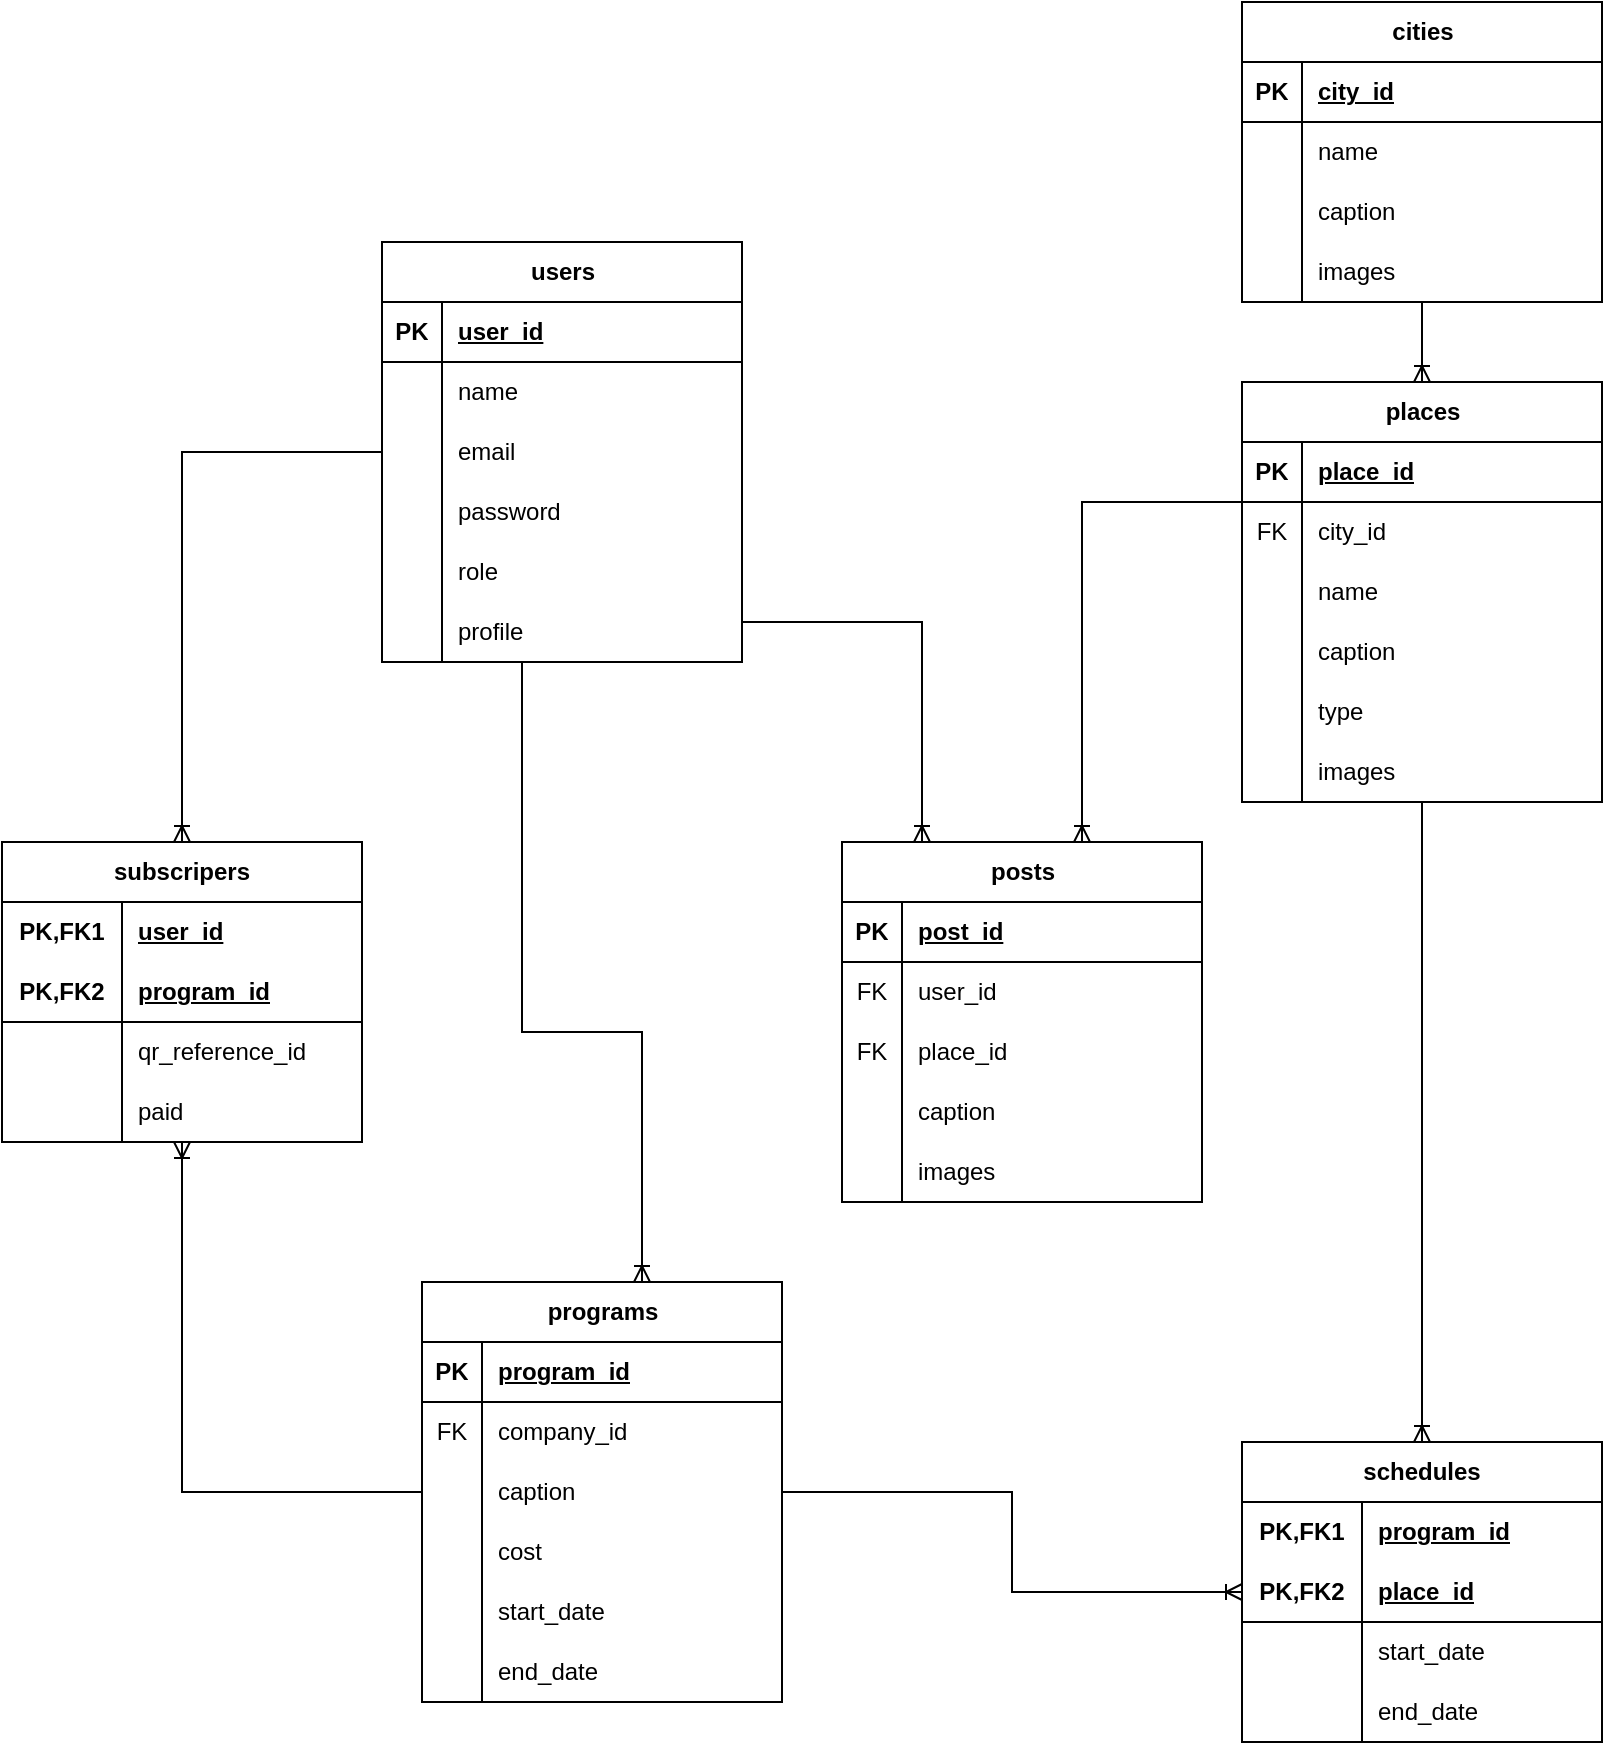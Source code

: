 <mxfile version="26.0.16">
  <diagram name="ERD" id="50u2GoWHnv1XP8X2rQTc">
    <mxGraphModel dx="1400" dy="849" grid="1" gridSize="10" guides="1" tooltips="1" connect="1" arrows="1" fold="1" page="1" pageScale="1" pageWidth="850" pageHeight="1100" math="0" shadow="0">
      <root>
        <mxCell id="0" />
        <mxCell id="1" parent="0" />
        <mxCell id="0zX2ejbF4RNXhyNGq46Y-1" value="users" style="shape=table;startSize=30;container=1;collapsible=1;childLayout=tableLayout;fixedRows=1;rowLines=0;fontStyle=1;align=center;resizeLast=1;html=1;" parent="1" vertex="1">
          <mxGeometry x="210" y="220" width="180" height="210" as="geometry" />
        </mxCell>
        <mxCell id="0zX2ejbF4RNXhyNGq46Y-2" value="" style="shape=tableRow;horizontal=0;startSize=0;swimlaneHead=0;swimlaneBody=0;fillColor=none;collapsible=0;dropTarget=0;points=[[0,0.5],[1,0.5]];portConstraint=eastwest;top=0;left=0;right=0;bottom=1;" parent="0zX2ejbF4RNXhyNGq46Y-1" vertex="1">
          <mxGeometry y="30" width="180" height="30" as="geometry" />
        </mxCell>
        <mxCell id="0zX2ejbF4RNXhyNGq46Y-3" value="PK" style="shape=partialRectangle;connectable=0;fillColor=none;top=0;left=0;bottom=0;right=0;fontStyle=1;overflow=hidden;whiteSpace=wrap;html=1;" parent="0zX2ejbF4RNXhyNGq46Y-2" vertex="1">
          <mxGeometry width="30" height="30" as="geometry">
            <mxRectangle width="30" height="30" as="alternateBounds" />
          </mxGeometry>
        </mxCell>
        <mxCell id="0zX2ejbF4RNXhyNGq46Y-4" value="user_id" style="shape=partialRectangle;connectable=0;fillColor=none;top=0;left=0;bottom=0;right=0;align=left;spacingLeft=6;fontStyle=5;overflow=hidden;whiteSpace=wrap;html=1;" parent="0zX2ejbF4RNXhyNGq46Y-2" vertex="1">
          <mxGeometry x="30" width="150" height="30" as="geometry">
            <mxRectangle width="150" height="30" as="alternateBounds" />
          </mxGeometry>
        </mxCell>
        <mxCell id="0zX2ejbF4RNXhyNGq46Y-5" value="" style="shape=tableRow;horizontal=0;startSize=0;swimlaneHead=0;swimlaneBody=0;fillColor=none;collapsible=0;dropTarget=0;points=[[0,0.5],[1,0.5]];portConstraint=eastwest;top=0;left=0;right=0;bottom=0;" parent="0zX2ejbF4RNXhyNGq46Y-1" vertex="1">
          <mxGeometry y="60" width="180" height="30" as="geometry" />
        </mxCell>
        <mxCell id="0zX2ejbF4RNXhyNGq46Y-6" value="" style="shape=partialRectangle;connectable=0;fillColor=none;top=0;left=0;bottom=0;right=0;editable=1;overflow=hidden;whiteSpace=wrap;html=1;" parent="0zX2ejbF4RNXhyNGq46Y-5" vertex="1">
          <mxGeometry width="30" height="30" as="geometry">
            <mxRectangle width="30" height="30" as="alternateBounds" />
          </mxGeometry>
        </mxCell>
        <mxCell id="0zX2ejbF4RNXhyNGq46Y-7" value="name" style="shape=partialRectangle;connectable=0;fillColor=none;top=0;left=0;bottom=0;right=0;align=left;spacingLeft=6;overflow=hidden;whiteSpace=wrap;html=1;" parent="0zX2ejbF4RNXhyNGq46Y-5" vertex="1">
          <mxGeometry x="30" width="150" height="30" as="geometry">
            <mxRectangle width="150" height="30" as="alternateBounds" />
          </mxGeometry>
        </mxCell>
        <mxCell id="0zX2ejbF4RNXhyNGq46Y-8" value="" style="shape=tableRow;horizontal=0;startSize=0;swimlaneHead=0;swimlaneBody=0;fillColor=none;collapsible=0;dropTarget=0;points=[[0,0.5],[1,0.5]];portConstraint=eastwest;top=0;left=0;right=0;bottom=0;" parent="0zX2ejbF4RNXhyNGq46Y-1" vertex="1">
          <mxGeometry y="90" width="180" height="30" as="geometry" />
        </mxCell>
        <mxCell id="0zX2ejbF4RNXhyNGq46Y-9" value="" style="shape=partialRectangle;connectable=0;fillColor=none;top=0;left=0;bottom=0;right=0;editable=1;overflow=hidden;whiteSpace=wrap;html=1;" parent="0zX2ejbF4RNXhyNGq46Y-8" vertex="1">
          <mxGeometry width="30" height="30" as="geometry">
            <mxRectangle width="30" height="30" as="alternateBounds" />
          </mxGeometry>
        </mxCell>
        <mxCell id="0zX2ejbF4RNXhyNGq46Y-10" value="email" style="shape=partialRectangle;connectable=0;fillColor=none;top=0;left=0;bottom=0;right=0;align=left;spacingLeft=6;overflow=hidden;whiteSpace=wrap;html=1;" parent="0zX2ejbF4RNXhyNGq46Y-8" vertex="1">
          <mxGeometry x="30" width="150" height="30" as="geometry">
            <mxRectangle width="150" height="30" as="alternateBounds" />
          </mxGeometry>
        </mxCell>
        <mxCell id="0zX2ejbF4RNXhyNGq46Y-11" value="" style="shape=tableRow;horizontal=0;startSize=0;swimlaneHead=0;swimlaneBody=0;fillColor=none;collapsible=0;dropTarget=0;points=[[0,0.5],[1,0.5]];portConstraint=eastwest;top=0;left=0;right=0;bottom=0;" parent="0zX2ejbF4RNXhyNGq46Y-1" vertex="1">
          <mxGeometry y="120" width="180" height="30" as="geometry" />
        </mxCell>
        <mxCell id="0zX2ejbF4RNXhyNGq46Y-12" value="" style="shape=partialRectangle;connectable=0;fillColor=none;top=0;left=0;bottom=0;right=0;editable=1;overflow=hidden;whiteSpace=wrap;html=1;" parent="0zX2ejbF4RNXhyNGq46Y-11" vertex="1">
          <mxGeometry width="30" height="30" as="geometry">
            <mxRectangle width="30" height="30" as="alternateBounds" />
          </mxGeometry>
        </mxCell>
        <mxCell id="0zX2ejbF4RNXhyNGq46Y-13" value="password" style="shape=partialRectangle;connectable=0;fillColor=none;top=0;left=0;bottom=0;right=0;align=left;spacingLeft=6;overflow=hidden;whiteSpace=wrap;html=1;" parent="0zX2ejbF4RNXhyNGq46Y-11" vertex="1">
          <mxGeometry x="30" width="150" height="30" as="geometry">
            <mxRectangle width="150" height="30" as="alternateBounds" />
          </mxGeometry>
        </mxCell>
        <mxCell id="0zX2ejbF4RNXhyNGq46Y-17" value="" style="shape=tableRow;horizontal=0;startSize=0;swimlaneHead=0;swimlaneBody=0;fillColor=none;collapsible=0;dropTarget=0;points=[[0,0.5],[1,0.5]];portConstraint=eastwest;top=0;left=0;right=0;bottom=0;" parent="0zX2ejbF4RNXhyNGq46Y-1" vertex="1">
          <mxGeometry y="150" width="180" height="30" as="geometry" />
        </mxCell>
        <mxCell id="0zX2ejbF4RNXhyNGq46Y-18" value="" style="shape=partialRectangle;connectable=0;fillColor=none;top=0;left=0;bottom=0;right=0;editable=1;overflow=hidden;whiteSpace=wrap;html=1;" parent="0zX2ejbF4RNXhyNGq46Y-17" vertex="1">
          <mxGeometry width="30" height="30" as="geometry">
            <mxRectangle width="30" height="30" as="alternateBounds" />
          </mxGeometry>
        </mxCell>
        <mxCell id="0zX2ejbF4RNXhyNGq46Y-19" value="role" style="shape=partialRectangle;connectable=0;fillColor=none;top=0;left=0;bottom=0;right=0;align=left;spacingLeft=6;overflow=hidden;whiteSpace=wrap;html=1;" parent="0zX2ejbF4RNXhyNGq46Y-17" vertex="1">
          <mxGeometry x="30" width="150" height="30" as="geometry">
            <mxRectangle width="150" height="30" as="alternateBounds" />
          </mxGeometry>
        </mxCell>
        <mxCell id="fi7yV2FxOLkYJLbNrLRt-40" value="" style="shape=tableRow;horizontal=0;startSize=0;swimlaneHead=0;swimlaneBody=0;fillColor=none;collapsible=0;dropTarget=0;points=[[0,0.5],[1,0.5]];portConstraint=eastwest;top=0;left=0;right=0;bottom=0;" parent="0zX2ejbF4RNXhyNGq46Y-1" vertex="1">
          <mxGeometry y="180" width="180" height="30" as="geometry" />
        </mxCell>
        <mxCell id="fi7yV2FxOLkYJLbNrLRt-41" value="" style="shape=partialRectangle;connectable=0;fillColor=none;top=0;left=0;bottom=0;right=0;editable=1;overflow=hidden;whiteSpace=wrap;html=1;" parent="fi7yV2FxOLkYJLbNrLRt-40" vertex="1">
          <mxGeometry width="30" height="30" as="geometry">
            <mxRectangle width="30" height="30" as="alternateBounds" />
          </mxGeometry>
        </mxCell>
        <mxCell id="fi7yV2FxOLkYJLbNrLRt-42" value="profile" style="shape=partialRectangle;connectable=0;fillColor=none;top=0;left=0;bottom=0;right=0;align=left;spacingLeft=6;overflow=hidden;whiteSpace=wrap;html=1;" parent="fi7yV2FxOLkYJLbNrLRt-40" vertex="1">
          <mxGeometry x="30" width="150" height="30" as="geometry">
            <mxRectangle width="150" height="30" as="alternateBounds" />
          </mxGeometry>
        </mxCell>
        <mxCell id="0zX2ejbF4RNXhyNGq46Y-45" value="posts" style="shape=table;startSize=30;container=1;collapsible=1;childLayout=tableLayout;fixedRows=1;rowLines=0;fontStyle=1;align=center;resizeLast=1;html=1;" parent="1" vertex="1">
          <mxGeometry x="440" y="520" width="180" height="180" as="geometry" />
        </mxCell>
        <mxCell id="0zX2ejbF4RNXhyNGq46Y-46" value="" style="shape=tableRow;horizontal=0;startSize=0;swimlaneHead=0;swimlaneBody=0;fillColor=none;collapsible=0;dropTarget=0;points=[[0,0.5],[1,0.5]];portConstraint=eastwest;top=0;left=0;right=0;bottom=1;" parent="0zX2ejbF4RNXhyNGq46Y-45" vertex="1">
          <mxGeometry y="30" width="180" height="30" as="geometry" />
        </mxCell>
        <mxCell id="0zX2ejbF4RNXhyNGq46Y-47" value="PK" style="shape=partialRectangle;connectable=0;fillColor=none;top=0;left=0;bottom=0;right=0;fontStyle=1;overflow=hidden;whiteSpace=wrap;html=1;" parent="0zX2ejbF4RNXhyNGq46Y-46" vertex="1">
          <mxGeometry width="30" height="30" as="geometry">
            <mxRectangle width="30" height="30" as="alternateBounds" />
          </mxGeometry>
        </mxCell>
        <mxCell id="0zX2ejbF4RNXhyNGq46Y-48" value="post_id" style="shape=partialRectangle;connectable=0;fillColor=none;top=0;left=0;bottom=0;right=0;align=left;spacingLeft=6;fontStyle=5;overflow=hidden;whiteSpace=wrap;html=1;" parent="0zX2ejbF4RNXhyNGq46Y-46" vertex="1">
          <mxGeometry x="30" width="150" height="30" as="geometry">
            <mxRectangle width="150" height="30" as="alternateBounds" />
          </mxGeometry>
        </mxCell>
        <mxCell id="0zX2ejbF4RNXhyNGq46Y-49" value="" style="shape=tableRow;horizontal=0;startSize=0;swimlaneHead=0;swimlaneBody=0;fillColor=none;collapsible=0;dropTarget=0;points=[[0,0.5],[1,0.5]];portConstraint=eastwest;top=0;left=0;right=0;bottom=0;" parent="0zX2ejbF4RNXhyNGq46Y-45" vertex="1">
          <mxGeometry y="60" width="180" height="30" as="geometry" />
        </mxCell>
        <mxCell id="0zX2ejbF4RNXhyNGq46Y-50" value="FK" style="shape=partialRectangle;connectable=0;fillColor=none;top=0;left=0;bottom=0;right=0;editable=1;overflow=hidden;whiteSpace=wrap;html=1;" parent="0zX2ejbF4RNXhyNGq46Y-49" vertex="1">
          <mxGeometry width="30" height="30" as="geometry">
            <mxRectangle width="30" height="30" as="alternateBounds" />
          </mxGeometry>
        </mxCell>
        <mxCell id="0zX2ejbF4RNXhyNGq46Y-51" value="user_id" style="shape=partialRectangle;connectable=0;fillColor=none;top=0;left=0;bottom=0;right=0;align=left;spacingLeft=6;overflow=hidden;whiteSpace=wrap;html=1;" parent="0zX2ejbF4RNXhyNGq46Y-49" vertex="1">
          <mxGeometry x="30" width="150" height="30" as="geometry">
            <mxRectangle width="150" height="30" as="alternateBounds" />
          </mxGeometry>
        </mxCell>
        <mxCell id="0zX2ejbF4RNXhyNGq46Y-52" value="" style="shape=tableRow;horizontal=0;startSize=0;swimlaneHead=0;swimlaneBody=0;fillColor=none;collapsible=0;dropTarget=0;points=[[0,0.5],[1,0.5]];portConstraint=eastwest;top=0;left=0;right=0;bottom=0;" parent="0zX2ejbF4RNXhyNGq46Y-45" vertex="1">
          <mxGeometry y="90" width="180" height="30" as="geometry" />
        </mxCell>
        <mxCell id="0zX2ejbF4RNXhyNGq46Y-53" value="FK" style="shape=partialRectangle;connectable=0;fillColor=none;top=0;left=0;bottom=0;right=0;editable=1;overflow=hidden;whiteSpace=wrap;html=1;" parent="0zX2ejbF4RNXhyNGq46Y-52" vertex="1">
          <mxGeometry width="30" height="30" as="geometry">
            <mxRectangle width="30" height="30" as="alternateBounds" />
          </mxGeometry>
        </mxCell>
        <mxCell id="0zX2ejbF4RNXhyNGq46Y-54" value="place_id" style="shape=partialRectangle;connectable=0;fillColor=none;top=0;left=0;bottom=0;right=0;align=left;spacingLeft=6;overflow=hidden;whiteSpace=wrap;html=1;" parent="0zX2ejbF4RNXhyNGq46Y-52" vertex="1">
          <mxGeometry x="30" width="150" height="30" as="geometry">
            <mxRectangle width="150" height="30" as="alternateBounds" />
          </mxGeometry>
        </mxCell>
        <mxCell id="0zX2ejbF4RNXhyNGq46Y-55" value="" style="shape=tableRow;horizontal=0;startSize=0;swimlaneHead=0;swimlaneBody=0;fillColor=none;collapsible=0;dropTarget=0;points=[[0,0.5],[1,0.5]];portConstraint=eastwest;top=0;left=0;right=0;bottom=0;" parent="0zX2ejbF4RNXhyNGq46Y-45" vertex="1">
          <mxGeometry y="120" width="180" height="30" as="geometry" />
        </mxCell>
        <mxCell id="0zX2ejbF4RNXhyNGq46Y-56" value="" style="shape=partialRectangle;connectable=0;fillColor=none;top=0;left=0;bottom=0;right=0;editable=1;overflow=hidden;whiteSpace=wrap;html=1;" parent="0zX2ejbF4RNXhyNGq46Y-55" vertex="1">
          <mxGeometry width="30" height="30" as="geometry">
            <mxRectangle width="30" height="30" as="alternateBounds" />
          </mxGeometry>
        </mxCell>
        <mxCell id="0zX2ejbF4RNXhyNGq46Y-57" value="caption" style="shape=partialRectangle;connectable=0;fillColor=none;top=0;left=0;bottom=0;right=0;align=left;spacingLeft=6;overflow=hidden;whiteSpace=wrap;html=1;" parent="0zX2ejbF4RNXhyNGq46Y-55" vertex="1">
          <mxGeometry x="30" width="150" height="30" as="geometry">
            <mxRectangle width="150" height="30" as="alternateBounds" />
          </mxGeometry>
        </mxCell>
        <mxCell id="fi7yV2FxOLkYJLbNrLRt-1" value="" style="shape=tableRow;horizontal=0;startSize=0;swimlaneHead=0;swimlaneBody=0;fillColor=none;collapsible=0;dropTarget=0;points=[[0,0.5],[1,0.5]];portConstraint=eastwest;top=0;left=0;right=0;bottom=0;" parent="0zX2ejbF4RNXhyNGq46Y-45" vertex="1">
          <mxGeometry y="150" width="180" height="30" as="geometry" />
        </mxCell>
        <mxCell id="fi7yV2FxOLkYJLbNrLRt-2" value="" style="shape=partialRectangle;connectable=0;fillColor=none;top=0;left=0;bottom=0;right=0;editable=1;overflow=hidden;whiteSpace=wrap;html=1;" parent="fi7yV2FxOLkYJLbNrLRt-1" vertex="1">
          <mxGeometry width="30" height="30" as="geometry">
            <mxRectangle width="30" height="30" as="alternateBounds" />
          </mxGeometry>
        </mxCell>
        <mxCell id="fi7yV2FxOLkYJLbNrLRt-3" value="images" style="shape=partialRectangle;connectable=0;fillColor=none;top=0;left=0;bottom=0;right=0;align=left;spacingLeft=6;overflow=hidden;whiteSpace=wrap;html=1;" parent="fi7yV2FxOLkYJLbNrLRt-1" vertex="1">
          <mxGeometry x="30" width="150" height="30" as="geometry">
            <mxRectangle width="150" height="30" as="alternateBounds" />
          </mxGeometry>
        </mxCell>
        <mxCell id="0zX2ejbF4RNXhyNGq46Y-58" value="places" style="shape=table;startSize=30;container=1;collapsible=1;childLayout=tableLayout;fixedRows=1;rowLines=0;fontStyle=1;align=center;resizeLast=1;html=1;" parent="1" vertex="1">
          <mxGeometry x="640" y="290" width="180" height="210" as="geometry" />
        </mxCell>
        <mxCell id="0zX2ejbF4RNXhyNGq46Y-59" value="" style="shape=tableRow;horizontal=0;startSize=0;swimlaneHead=0;swimlaneBody=0;fillColor=none;collapsible=0;dropTarget=0;points=[[0,0.5],[1,0.5]];portConstraint=eastwest;top=0;left=0;right=0;bottom=1;" parent="0zX2ejbF4RNXhyNGq46Y-58" vertex="1">
          <mxGeometry y="30" width="180" height="30" as="geometry" />
        </mxCell>
        <mxCell id="0zX2ejbF4RNXhyNGq46Y-60" value="PK" style="shape=partialRectangle;connectable=0;fillColor=none;top=0;left=0;bottom=0;right=0;fontStyle=1;overflow=hidden;whiteSpace=wrap;html=1;" parent="0zX2ejbF4RNXhyNGq46Y-59" vertex="1">
          <mxGeometry width="30" height="30" as="geometry">
            <mxRectangle width="30" height="30" as="alternateBounds" />
          </mxGeometry>
        </mxCell>
        <mxCell id="0zX2ejbF4RNXhyNGq46Y-61" value="place_id" style="shape=partialRectangle;connectable=0;fillColor=none;top=0;left=0;bottom=0;right=0;align=left;spacingLeft=6;fontStyle=5;overflow=hidden;whiteSpace=wrap;html=1;" parent="0zX2ejbF4RNXhyNGq46Y-59" vertex="1">
          <mxGeometry x="30" width="150" height="30" as="geometry">
            <mxRectangle width="150" height="30" as="alternateBounds" />
          </mxGeometry>
        </mxCell>
        <mxCell id="0zX2ejbF4RNXhyNGq46Y-62" value="" style="shape=tableRow;horizontal=0;startSize=0;swimlaneHead=0;swimlaneBody=0;fillColor=none;collapsible=0;dropTarget=0;points=[[0,0.5],[1,0.5]];portConstraint=eastwest;top=0;left=0;right=0;bottom=0;" parent="0zX2ejbF4RNXhyNGq46Y-58" vertex="1">
          <mxGeometry y="60" width="180" height="30" as="geometry" />
        </mxCell>
        <mxCell id="0zX2ejbF4RNXhyNGq46Y-63" value="FK" style="shape=partialRectangle;connectable=0;fillColor=none;top=0;left=0;bottom=0;right=0;editable=1;overflow=hidden;whiteSpace=wrap;html=1;" parent="0zX2ejbF4RNXhyNGq46Y-62" vertex="1">
          <mxGeometry width="30" height="30" as="geometry">
            <mxRectangle width="30" height="30" as="alternateBounds" />
          </mxGeometry>
        </mxCell>
        <mxCell id="0zX2ejbF4RNXhyNGq46Y-64" value="city_id" style="shape=partialRectangle;connectable=0;fillColor=none;top=0;left=0;bottom=0;right=0;align=left;spacingLeft=6;overflow=hidden;whiteSpace=wrap;html=1;" parent="0zX2ejbF4RNXhyNGq46Y-62" vertex="1">
          <mxGeometry x="30" width="150" height="30" as="geometry">
            <mxRectangle width="150" height="30" as="alternateBounds" />
          </mxGeometry>
        </mxCell>
        <mxCell id="0zX2ejbF4RNXhyNGq46Y-65" value="" style="shape=tableRow;horizontal=0;startSize=0;swimlaneHead=0;swimlaneBody=0;fillColor=none;collapsible=0;dropTarget=0;points=[[0,0.5],[1,0.5]];portConstraint=eastwest;top=0;left=0;right=0;bottom=0;" parent="0zX2ejbF4RNXhyNGq46Y-58" vertex="1">
          <mxGeometry y="90" width="180" height="30" as="geometry" />
        </mxCell>
        <mxCell id="0zX2ejbF4RNXhyNGq46Y-66" value="" style="shape=partialRectangle;connectable=0;fillColor=none;top=0;left=0;bottom=0;right=0;editable=1;overflow=hidden;whiteSpace=wrap;html=1;" parent="0zX2ejbF4RNXhyNGq46Y-65" vertex="1">
          <mxGeometry width="30" height="30" as="geometry">
            <mxRectangle width="30" height="30" as="alternateBounds" />
          </mxGeometry>
        </mxCell>
        <mxCell id="0zX2ejbF4RNXhyNGq46Y-67" value="name" style="shape=partialRectangle;connectable=0;fillColor=none;top=0;left=0;bottom=0;right=0;align=left;spacingLeft=6;overflow=hidden;whiteSpace=wrap;html=1;" parent="0zX2ejbF4RNXhyNGq46Y-65" vertex="1">
          <mxGeometry x="30" width="150" height="30" as="geometry">
            <mxRectangle width="150" height="30" as="alternateBounds" />
          </mxGeometry>
        </mxCell>
        <mxCell id="rwL7KfWxSzZgoTmHdPF3-4" value="" style="shape=tableRow;horizontal=0;startSize=0;swimlaneHead=0;swimlaneBody=0;fillColor=none;collapsible=0;dropTarget=0;points=[[0,0.5],[1,0.5]];portConstraint=eastwest;top=0;left=0;right=0;bottom=0;" parent="0zX2ejbF4RNXhyNGq46Y-58" vertex="1">
          <mxGeometry y="120" width="180" height="30" as="geometry" />
        </mxCell>
        <mxCell id="rwL7KfWxSzZgoTmHdPF3-5" value="" style="shape=partialRectangle;connectable=0;fillColor=none;top=0;left=0;bottom=0;right=0;editable=1;overflow=hidden;whiteSpace=wrap;html=1;" parent="rwL7KfWxSzZgoTmHdPF3-4" vertex="1">
          <mxGeometry width="30" height="30" as="geometry">
            <mxRectangle width="30" height="30" as="alternateBounds" />
          </mxGeometry>
        </mxCell>
        <mxCell id="rwL7KfWxSzZgoTmHdPF3-6" value="caption" style="shape=partialRectangle;connectable=0;fillColor=none;top=0;left=0;bottom=0;right=0;align=left;spacingLeft=6;overflow=hidden;whiteSpace=wrap;html=1;" parent="rwL7KfWxSzZgoTmHdPF3-4" vertex="1">
          <mxGeometry x="30" width="150" height="30" as="geometry">
            <mxRectangle width="150" height="30" as="alternateBounds" />
          </mxGeometry>
        </mxCell>
        <mxCell id="GA8Cs1uvPU6ZZW4CFzPZ-1" value="" style="shape=tableRow;horizontal=0;startSize=0;swimlaneHead=0;swimlaneBody=0;fillColor=none;collapsible=0;dropTarget=0;points=[[0,0.5],[1,0.5]];portConstraint=eastwest;top=0;left=0;right=0;bottom=0;" vertex="1" parent="0zX2ejbF4RNXhyNGq46Y-58">
          <mxGeometry y="150" width="180" height="30" as="geometry" />
        </mxCell>
        <mxCell id="GA8Cs1uvPU6ZZW4CFzPZ-2" value="" style="shape=partialRectangle;connectable=0;fillColor=none;top=0;left=0;bottom=0;right=0;editable=1;overflow=hidden;whiteSpace=wrap;html=1;" vertex="1" parent="GA8Cs1uvPU6ZZW4CFzPZ-1">
          <mxGeometry width="30" height="30" as="geometry">
            <mxRectangle width="30" height="30" as="alternateBounds" />
          </mxGeometry>
        </mxCell>
        <mxCell id="GA8Cs1uvPU6ZZW4CFzPZ-3" value="type" style="shape=partialRectangle;connectable=0;fillColor=none;top=0;left=0;bottom=0;right=0;align=left;spacingLeft=6;overflow=hidden;whiteSpace=wrap;html=1;" vertex="1" parent="GA8Cs1uvPU6ZZW4CFzPZ-1">
          <mxGeometry x="30" width="150" height="30" as="geometry">
            <mxRectangle width="150" height="30" as="alternateBounds" />
          </mxGeometry>
        </mxCell>
        <mxCell id="fi7yV2FxOLkYJLbNrLRt-37" value="" style="shape=tableRow;horizontal=0;startSize=0;swimlaneHead=0;swimlaneBody=0;fillColor=none;collapsible=0;dropTarget=0;points=[[0,0.5],[1,0.5]];portConstraint=eastwest;top=0;left=0;right=0;bottom=0;" parent="0zX2ejbF4RNXhyNGq46Y-58" vertex="1">
          <mxGeometry y="180" width="180" height="30" as="geometry" />
        </mxCell>
        <mxCell id="fi7yV2FxOLkYJLbNrLRt-38" value="" style="shape=partialRectangle;connectable=0;fillColor=none;top=0;left=0;bottom=0;right=0;editable=1;overflow=hidden;whiteSpace=wrap;html=1;" parent="fi7yV2FxOLkYJLbNrLRt-37" vertex="1">
          <mxGeometry width="30" height="30" as="geometry">
            <mxRectangle width="30" height="30" as="alternateBounds" />
          </mxGeometry>
        </mxCell>
        <mxCell id="fi7yV2FxOLkYJLbNrLRt-39" value="images" style="shape=partialRectangle;connectable=0;fillColor=none;top=0;left=0;bottom=0;right=0;align=left;spacingLeft=6;overflow=hidden;whiteSpace=wrap;html=1;" parent="fi7yV2FxOLkYJLbNrLRt-37" vertex="1">
          <mxGeometry x="30" width="150" height="30" as="geometry">
            <mxRectangle width="150" height="30" as="alternateBounds" />
          </mxGeometry>
        </mxCell>
        <mxCell id="0zX2ejbF4RNXhyNGq46Y-71" value="cities" style="shape=table;startSize=30;container=1;collapsible=1;childLayout=tableLayout;fixedRows=1;rowLines=0;fontStyle=1;align=center;resizeLast=1;html=1;" parent="1" vertex="1">
          <mxGeometry x="640" y="100" width="180" height="150" as="geometry" />
        </mxCell>
        <mxCell id="0zX2ejbF4RNXhyNGq46Y-72" value="" style="shape=tableRow;horizontal=0;startSize=0;swimlaneHead=0;swimlaneBody=0;fillColor=none;collapsible=0;dropTarget=0;points=[[0,0.5],[1,0.5]];portConstraint=eastwest;top=0;left=0;right=0;bottom=1;" parent="0zX2ejbF4RNXhyNGq46Y-71" vertex="1">
          <mxGeometry y="30" width="180" height="30" as="geometry" />
        </mxCell>
        <mxCell id="0zX2ejbF4RNXhyNGq46Y-73" value="PK" style="shape=partialRectangle;connectable=0;fillColor=none;top=0;left=0;bottom=0;right=0;fontStyle=1;overflow=hidden;whiteSpace=wrap;html=1;" parent="0zX2ejbF4RNXhyNGq46Y-72" vertex="1">
          <mxGeometry width="30" height="30" as="geometry">
            <mxRectangle width="30" height="30" as="alternateBounds" />
          </mxGeometry>
        </mxCell>
        <mxCell id="0zX2ejbF4RNXhyNGq46Y-74" value="city_id" style="shape=partialRectangle;connectable=0;fillColor=none;top=0;left=0;bottom=0;right=0;align=left;spacingLeft=6;fontStyle=5;overflow=hidden;whiteSpace=wrap;html=1;" parent="0zX2ejbF4RNXhyNGq46Y-72" vertex="1">
          <mxGeometry x="30" width="150" height="30" as="geometry">
            <mxRectangle width="150" height="30" as="alternateBounds" />
          </mxGeometry>
        </mxCell>
        <mxCell id="0zX2ejbF4RNXhyNGq46Y-78" value="" style="shape=tableRow;horizontal=0;startSize=0;swimlaneHead=0;swimlaneBody=0;fillColor=none;collapsible=0;dropTarget=0;points=[[0,0.5],[1,0.5]];portConstraint=eastwest;top=0;left=0;right=0;bottom=0;" parent="0zX2ejbF4RNXhyNGq46Y-71" vertex="1">
          <mxGeometry y="60" width="180" height="30" as="geometry" />
        </mxCell>
        <mxCell id="0zX2ejbF4RNXhyNGq46Y-79" value="" style="shape=partialRectangle;connectable=0;fillColor=none;top=0;left=0;bottom=0;right=0;editable=1;overflow=hidden;whiteSpace=wrap;html=1;" parent="0zX2ejbF4RNXhyNGq46Y-78" vertex="1">
          <mxGeometry width="30" height="30" as="geometry">
            <mxRectangle width="30" height="30" as="alternateBounds" />
          </mxGeometry>
        </mxCell>
        <mxCell id="0zX2ejbF4RNXhyNGq46Y-80" value="name" style="shape=partialRectangle;connectable=0;fillColor=none;top=0;left=0;bottom=0;right=0;align=left;spacingLeft=6;overflow=hidden;whiteSpace=wrap;html=1;" parent="0zX2ejbF4RNXhyNGq46Y-78" vertex="1">
          <mxGeometry x="30" width="150" height="30" as="geometry">
            <mxRectangle width="150" height="30" as="alternateBounds" />
          </mxGeometry>
        </mxCell>
        <mxCell id="rwL7KfWxSzZgoTmHdPF3-1" value="" style="shape=tableRow;horizontal=0;startSize=0;swimlaneHead=0;swimlaneBody=0;fillColor=none;collapsible=0;dropTarget=0;points=[[0,0.5],[1,0.5]];portConstraint=eastwest;top=0;left=0;right=0;bottom=0;" parent="0zX2ejbF4RNXhyNGq46Y-71" vertex="1">
          <mxGeometry y="90" width="180" height="30" as="geometry" />
        </mxCell>
        <mxCell id="rwL7KfWxSzZgoTmHdPF3-2" value="" style="shape=partialRectangle;connectable=0;fillColor=none;top=0;left=0;bottom=0;right=0;editable=1;overflow=hidden;whiteSpace=wrap;html=1;" parent="rwL7KfWxSzZgoTmHdPF3-1" vertex="1">
          <mxGeometry width="30" height="30" as="geometry">
            <mxRectangle width="30" height="30" as="alternateBounds" />
          </mxGeometry>
        </mxCell>
        <mxCell id="rwL7KfWxSzZgoTmHdPF3-3" value="caption" style="shape=partialRectangle;connectable=0;fillColor=none;top=0;left=0;bottom=0;right=0;align=left;spacingLeft=6;overflow=hidden;whiteSpace=wrap;html=1;" parent="rwL7KfWxSzZgoTmHdPF3-1" vertex="1">
          <mxGeometry x="30" width="150" height="30" as="geometry">
            <mxRectangle width="150" height="30" as="alternateBounds" />
          </mxGeometry>
        </mxCell>
        <mxCell id="rwL7KfWxSzZgoTmHdPF3-7" value="" style="shape=tableRow;horizontal=0;startSize=0;swimlaneHead=0;swimlaneBody=0;fillColor=none;collapsible=0;dropTarget=0;points=[[0,0.5],[1,0.5]];portConstraint=eastwest;top=0;left=0;right=0;bottom=0;" parent="0zX2ejbF4RNXhyNGq46Y-71" vertex="1">
          <mxGeometry y="120" width="180" height="30" as="geometry" />
        </mxCell>
        <mxCell id="rwL7KfWxSzZgoTmHdPF3-8" value="" style="shape=partialRectangle;connectable=0;fillColor=none;top=0;left=0;bottom=0;right=0;editable=1;overflow=hidden;whiteSpace=wrap;html=1;" parent="rwL7KfWxSzZgoTmHdPF3-7" vertex="1">
          <mxGeometry width="30" height="30" as="geometry">
            <mxRectangle width="30" height="30" as="alternateBounds" />
          </mxGeometry>
        </mxCell>
        <mxCell id="rwL7KfWxSzZgoTmHdPF3-9" value="images" style="shape=partialRectangle;connectable=0;fillColor=none;top=0;left=0;bottom=0;right=0;align=left;spacingLeft=6;overflow=hidden;whiteSpace=wrap;html=1;" parent="rwL7KfWxSzZgoTmHdPF3-7" vertex="1">
          <mxGeometry x="30" width="150" height="30" as="geometry">
            <mxRectangle width="150" height="30" as="alternateBounds" />
          </mxGeometry>
        </mxCell>
        <mxCell id="0zX2ejbF4RNXhyNGq46Y-81" value="programs" style="shape=table;startSize=30;container=1;collapsible=1;childLayout=tableLayout;fixedRows=1;rowLines=0;fontStyle=1;align=center;resizeLast=1;html=1;" parent="1" vertex="1">
          <mxGeometry x="230" y="740" width="180" height="210" as="geometry" />
        </mxCell>
        <mxCell id="0zX2ejbF4RNXhyNGq46Y-82" value="" style="shape=tableRow;horizontal=0;startSize=0;swimlaneHead=0;swimlaneBody=0;fillColor=none;collapsible=0;dropTarget=0;points=[[0,0.5],[1,0.5]];portConstraint=eastwest;top=0;left=0;right=0;bottom=1;" parent="0zX2ejbF4RNXhyNGq46Y-81" vertex="1">
          <mxGeometry y="30" width="180" height="30" as="geometry" />
        </mxCell>
        <mxCell id="0zX2ejbF4RNXhyNGq46Y-83" value="PK" style="shape=partialRectangle;connectable=0;fillColor=none;top=0;left=0;bottom=0;right=0;fontStyle=1;overflow=hidden;whiteSpace=wrap;html=1;" parent="0zX2ejbF4RNXhyNGq46Y-82" vertex="1">
          <mxGeometry width="30" height="30" as="geometry">
            <mxRectangle width="30" height="30" as="alternateBounds" />
          </mxGeometry>
        </mxCell>
        <mxCell id="0zX2ejbF4RNXhyNGq46Y-84" value="program_id" style="shape=partialRectangle;connectable=0;fillColor=none;top=0;left=0;bottom=0;right=0;align=left;spacingLeft=6;fontStyle=5;overflow=hidden;whiteSpace=wrap;html=1;" parent="0zX2ejbF4RNXhyNGq46Y-82" vertex="1">
          <mxGeometry x="30" width="150" height="30" as="geometry">
            <mxRectangle width="150" height="30" as="alternateBounds" />
          </mxGeometry>
        </mxCell>
        <mxCell id="0zX2ejbF4RNXhyNGq46Y-85" value="" style="shape=tableRow;horizontal=0;startSize=0;swimlaneHead=0;swimlaneBody=0;fillColor=none;collapsible=0;dropTarget=0;points=[[0,0.5],[1,0.5]];portConstraint=eastwest;top=0;left=0;right=0;bottom=0;" parent="0zX2ejbF4RNXhyNGq46Y-81" vertex="1">
          <mxGeometry y="60" width="180" height="30" as="geometry" />
        </mxCell>
        <mxCell id="0zX2ejbF4RNXhyNGq46Y-86" value="FK" style="shape=partialRectangle;connectable=0;fillColor=none;top=0;left=0;bottom=0;right=0;editable=1;overflow=hidden;whiteSpace=wrap;html=1;" parent="0zX2ejbF4RNXhyNGq46Y-85" vertex="1">
          <mxGeometry width="30" height="30" as="geometry">
            <mxRectangle width="30" height="30" as="alternateBounds" />
          </mxGeometry>
        </mxCell>
        <mxCell id="0zX2ejbF4RNXhyNGq46Y-87" value="company_id" style="shape=partialRectangle;connectable=0;fillColor=none;top=0;left=0;bottom=0;right=0;align=left;spacingLeft=6;overflow=hidden;whiteSpace=wrap;html=1;" parent="0zX2ejbF4RNXhyNGq46Y-85" vertex="1">
          <mxGeometry x="30" width="150" height="30" as="geometry">
            <mxRectangle width="150" height="30" as="alternateBounds" />
          </mxGeometry>
        </mxCell>
        <mxCell id="0zX2ejbF4RNXhyNGq46Y-88" value="" style="shape=tableRow;horizontal=0;startSize=0;swimlaneHead=0;swimlaneBody=0;fillColor=none;collapsible=0;dropTarget=0;points=[[0,0.5],[1,0.5]];portConstraint=eastwest;top=0;left=0;right=0;bottom=0;" parent="0zX2ejbF4RNXhyNGq46Y-81" vertex="1">
          <mxGeometry y="90" width="180" height="30" as="geometry" />
        </mxCell>
        <mxCell id="0zX2ejbF4RNXhyNGq46Y-89" value="" style="shape=partialRectangle;connectable=0;fillColor=none;top=0;left=0;bottom=0;right=0;editable=1;overflow=hidden;whiteSpace=wrap;html=1;" parent="0zX2ejbF4RNXhyNGq46Y-88" vertex="1">
          <mxGeometry width="30" height="30" as="geometry">
            <mxRectangle width="30" height="30" as="alternateBounds" />
          </mxGeometry>
        </mxCell>
        <mxCell id="0zX2ejbF4RNXhyNGq46Y-90" value="caption" style="shape=partialRectangle;connectable=0;fillColor=none;top=0;left=0;bottom=0;right=0;align=left;spacingLeft=6;overflow=hidden;whiteSpace=wrap;html=1;" parent="0zX2ejbF4RNXhyNGq46Y-88" vertex="1">
          <mxGeometry x="30" width="150" height="30" as="geometry">
            <mxRectangle width="150" height="30" as="alternateBounds" />
          </mxGeometry>
        </mxCell>
        <mxCell id="0zX2ejbF4RNXhyNGq46Y-91" value="" style="shape=tableRow;horizontal=0;startSize=0;swimlaneHead=0;swimlaneBody=0;fillColor=none;collapsible=0;dropTarget=0;points=[[0,0.5],[1,0.5]];portConstraint=eastwest;top=0;left=0;right=0;bottom=0;" parent="0zX2ejbF4RNXhyNGq46Y-81" vertex="1">
          <mxGeometry y="120" width="180" height="30" as="geometry" />
        </mxCell>
        <mxCell id="0zX2ejbF4RNXhyNGq46Y-92" value="" style="shape=partialRectangle;connectable=0;fillColor=none;top=0;left=0;bottom=0;right=0;editable=1;overflow=hidden;whiteSpace=wrap;html=1;" parent="0zX2ejbF4RNXhyNGq46Y-91" vertex="1">
          <mxGeometry width="30" height="30" as="geometry">
            <mxRectangle width="30" height="30" as="alternateBounds" />
          </mxGeometry>
        </mxCell>
        <mxCell id="0zX2ejbF4RNXhyNGq46Y-93" value="cost" style="shape=partialRectangle;connectable=0;fillColor=none;top=0;left=0;bottom=0;right=0;align=left;spacingLeft=6;overflow=hidden;whiteSpace=wrap;html=1;" parent="0zX2ejbF4RNXhyNGq46Y-91" vertex="1">
          <mxGeometry x="30" width="150" height="30" as="geometry">
            <mxRectangle width="150" height="30" as="alternateBounds" />
          </mxGeometry>
        </mxCell>
        <mxCell id="0zX2ejbF4RNXhyNGq46Y-94" value="" style="shape=tableRow;horizontal=0;startSize=0;swimlaneHead=0;swimlaneBody=0;fillColor=none;collapsible=0;dropTarget=0;points=[[0,0.5],[1,0.5]];portConstraint=eastwest;top=0;left=0;right=0;bottom=0;" parent="0zX2ejbF4RNXhyNGq46Y-81" vertex="1">
          <mxGeometry y="150" width="180" height="30" as="geometry" />
        </mxCell>
        <mxCell id="0zX2ejbF4RNXhyNGq46Y-95" value="" style="shape=partialRectangle;connectable=0;fillColor=none;top=0;left=0;bottom=0;right=0;editable=1;overflow=hidden;whiteSpace=wrap;html=1;" parent="0zX2ejbF4RNXhyNGq46Y-94" vertex="1">
          <mxGeometry width="30" height="30" as="geometry">
            <mxRectangle width="30" height="30" as="alternateBounds" />
          </mxGeometry>
        </mxCell>
        <mxCell id="0zX2ejbF4RNXhyNGq46Y-96" value="start_date" style="shape=partialRectangle;connectable=0;fillColor=none;top=0;left=0;bottom=0;right=0;align=left;spacingLeft=6;overflow=hidden;whiteSpace=wrap;html=1;" parent="0zX2ejbF4RNXhyNGq46Y-94" vertex="1">
          <mxGeometry x="30" width="150" height="30" as="geometry">
            <mxRectangle width="150" height="30" as="alternateBounds" />
          </mxGeometry>
        </mxCell>
        <mxCell id="0zX2ejbF4RNXhyNGq46Y-97" value="" style="shape=tableRow;horizontal=0;startSize=0;swimlaneHead=0;swimlaneBody=0;fillColor=none;collapsible=0;dropTarget=0;points=[[0,0.5],[1,0.5]];portConstraint=eastwest;top=0;left=0;right=0;bottom=0;" parent="0zX2ejbF4RNXhyNGq46Y-81" vertex="1">
          <mxGeometry y="180" width="180" height="30" as="geometry" />
        </mxCell>
        <mxCell id="0zX2ejbF4RNXhyNGq46Y-98" value="" style="shape=partialRectangle;connectable=0;fillColor=none;top=0;left=0;bottom=0;right=0;editable=1;overflow=hidden;whiteSpace=wrap;html=1;" parent="0zX2ejbF4RNXhyNGq46Y-97" vertex="1">
          <mxGeometry width="30" height="30" as="geometry">
            <mxRectangle width="30" height="30" as="alternateBounds" />
          </mxGeometry>
        </mxCell>
        <mxCell id="0zX2ejbF4RNXhyNGq46Y-99" value="end_date" style="shape=partialRectangle;connectable=0;fillColor=none;top=0;left=0;bottom=0;right=0;align=left;spacingLeft=6;overflow=hidden;whiteSpace=wrap;html=1;" parent="0zX2ejbF4RNXhyNGq46Y-97" vertex="1">
          <mxGeometry x="30" width="150" height="30" as="geometry">
            <mxRectangle width="150" height="30" as="alternateBounds" />
          </mxGeometry>
        </mxCell>
        <mxCell id="0zX2ejbF4RNXhyNGq46Y-100" value="subscripers" style="shape=table;startSize=30;container=1;collapsible=1;childLayout=tableLayout;fixedRows=1;rowLines=0;fontStyle=1;align=center;resizeLast=1;html=1;whiteSpace=wrap;" parent="1" vertex="1">
          <mxGeometry x="20" y="520" width="180" height="150" as="geometry" />
        </mxCell>
        <mxCell id="0zX2ejbF4RNXhyNGq46Y-101" value="" style="shape=tableRow;horizontal=0;startSize=0;swimlaneHead=0;swimlaneBody=0;fillColor=none;collapsible=0;dropTarget=0;points=[[0,0.5],[1,0.5]];portConstraint=eastwest;top=0;left=0;right=0;bottom=0;html=1;" parent="0zX2ejbF4RNXhyNGq46Y-100" vertex="1">
          <mxGeometry y="30" width="180" height="30" as="geometry" />
        </mxCell>
        <mxCell id="0zX2ejbF4RNXhyNGq46Y-102" value="PK,FK1" style="shape=partialRectangle;connectable=0;fillColor=none;top=0;left=0;bottom=0;right=0;fontStyle=1;overflow=hidden;html=1;whiteSpace=wrap;" parent="0zX2ejbF4RNXhyNGq46Y-101" vertex="1">
          <mxGeometry width="60" height="30" as="geometry">
            <mxRectangle width="60" height="30" as="alternateBounds" />
          </mxGeometry>
        </mxCell>
        <mxCell id="0zX2ejbF4RNXhyNGq46Y-103" value="user_id" style="shape=partialRectangle;connectable=0;fillColor=none;top=0;left=0;bottom=0;right=0;align=left;spacingLeft=6;fontStyle=5;overflow=hidden;html=1;whiteSpace=wrap;" parent="0zX2ejbF4RNXhyNGq46Y-101" vertex="1">
          <mxGeometry x="60" width="120" height="30" as="geometry">
            <mxRectangle width="120" height="30" as="alternateBounds" />
          </mxGeometry>
        </mxCell>
        <mxCell id="0zX2ejbF4RNXhyNGq46Y-104" value="" style="shape=tableRow;horizontal=0;startSize=0;swimlaneHead=0;swimlaneBody=0;fillColor=none;collapsible=0;dropTarget=0;points=[[0,0.5],[1,0.5]];portConstraint=eastwest;top=0;left=0;right=0;bottom=1;html=1;" parent="0zX2ejbF4RNXhyNGq46Y-100" vertex="1">
          <mxGeometry y="60" width="180" height="30" as="geometry" />
        </mxCell>
        <mxCell id="0zX2ejbF4RNXhyNGq46Y-105" value="PK,FK2" style="shape=partialRectangle;connectable=0;fillColor=none;top=0;left=0;bottom=0;right=0;fontStyle=1;overflow=hidden;html=1;whiteSpace=wrap;" parent="0zX2ejbF4RNXhyNGq46Y-104" vertex="1">
          <mxGeometry width="60" height="30" as="geometry">
            <mxRectangle width="60" height="30" as="alternateBounds" />
          </mxGeometry>
        </mxCell>
        <mxCell id="0zX2ejbF4RNXhyNGq46Y-106" value="program_id" style="shape=partialRectangle;connectable=0;fillColor=none;top=0;left=0;bottom=0;right=0;align=left;spacingLeft=6;fontStyle=5;overflow=hidden;html=1;whiteSpace=wrap;" parent="0zX2ejbF4RNXhyNGq46Y-104" vertex="1">
          <mxGeometry x="60" width="120" height="30" as="geometry">
            <mxRectangle width="120" height="30" as="alternateBounds" />
          </mxGeometry>
        </mxCell>
        <mxCell id="rwL7KfWxSzZgoTmHdPF3-13" value="" style="shape=tableRow;horizontal=0;startSize=0;swimlaneHead=0;swimlaneBody=0;fillColor=none;collapsible=0;dropTarget=0;points=[[0,0.5],[1,0.5]];portConstraint=eastwest;top=0;left=0;right=0;bottom=0;" parent="0zX2ejbF4RNXhyNGq46Y-100" vertex="1">
          <mxGeometry y="90" width="180" height="30" as="geometry" />
        </mxCell>
        <mxCell id="rwL7KfWxSzZgoTmHdPF3-14" value="" style="shape=partialRectangle;connectable=0;fillColor=none;top=0;left=0;bottom=0;right=0;editable=1;overflow=hidden;whiteSpace=wrap;html=1;" parent="rwL7KfWxSzZgoTmHdPF3-13" vertex="1">
          <mxGeometry width="60" height="30" as="geometry">
            <mxRectangle width="60" height="30" as="alternateBounds" />
          </mxGeometry>
        </mxCell>
        <mxCell id="rwL7KfWxSzZgoTmHdPF3-15" value="qr_reference_id" style="shape=partialRectangle;connectable=0;fillColor=none;top=0;left=0;bottom=0;right=0;align=left;spacingLeft=6;overflow=hidden;whiteSpace=wrap;html=1;" parent="rwL7KfWxSzZgoTmHdPF3-13" vertex="1">
          <mxGeometry x="60" width="120" height="30" as="geometry">
            <mxRectangle width="120" height="30" as="alternateBounds" />
          </mxGeometry>
        </mxCell>
        <mxCell id="rwL7KfWxSzZgoTmHdPF3-16" value="" style="shape=tableRow;horizontal=0;startSize=0;swimlaneHead=0;swimlaneBody=0;fillColor=none;collapsible=0;dropTarget=0;points=[[0,0.5],[1,0.5]];portConstraint=eastwest;top=0;left=0;right=0;bottom=0;" parent="0zX2ejbF4RNXhyNGq46Y-100" vertex="1">
          <mxGeometry y="120" width="180" height="30" as="geometry" />
        </mxCell>
        <mxCell id="rwL7KfWxSzZgoTmHdPF3-17" value="" style="shape=partialRectangle;connectable=0;fillColor=none;top=0;left=0;bottom=0;right=0;editable=1;overflow=hidden;whiteSpace=wrap;html=1;" parent="rwL7KfWxSzZgoTmHdPF3-16" vertex="1">
          <mxGeometry width="60" height="30" as="geometry">
            <mxRectangle width="60" height="30" as="alternateBounds" />
          </mxGeometry>
        </mxCell>
        <mxCell id="rwL7KfWxSzZgoTmHdPF3-18" value="paid" style="shape=partialRectangle;connectable=0;fillColor=none;top=0;left=0;bottom=0;right=0;align=left;spacingLeft=6;overflow=hidden;whiteSpace=wrap;html=1;" parent="rwL7KfWxSzZgoTmHdPF3-16" vertex="1">
          <mxGeometry x="60" width="120" height="30" as="geometry">
            <mxRectangle width="120" height="30" as="alternateBounds" />
          </mxGeometry>
        </mxCell>
        <mxCell id="0zX2ejbF4RNXhyNGq46Y-113" value="schedules" style="shape=table;startSize=30;container=1;collapsible=1;childLayout=tableLayout;fixedRows=1;rowLines=0;fontStyle=1;align=center;resizeLast=1;html=1;whiteSpace=wrap;" parent="1" vertex="1">
          <mxGeometry x="640" y="820" width="180" height="150" as="geometry" />
        </mxCell>
        <mxCell id="0zX2ejbF4RNXhyNGq46Y-114" value="" style="shape=tableRow;horizontal=0;startSize=0;swimlaneHead=0;swimlaneBody=0;fillColor=none;collapsible=0;dropTarget=0;points=[[0,0.5],[1,0.5]];portConstraint=eastwest;top=0;left=0;right=0;bottom=0;html=1;" parent="0zX2ejbF4RNXhyNGq46Y-113" vertex="1">
          <mxGeometry y="30" width="180" height="30" as="geometry" />
        </mxCell>
        <mxCell id="0zX2ejbF4RNXhyNGq46Y-115" value="PK,FK1" style="shape=partialRectangle;connectable=0;fillColor=none;top=0;left=0;bottom=0;right=0;fontStyle=1;overflow=hidden;html=1;whiteSpace=wrap;" parent="0zX2ejbF4RNXhyNGq46Y-114" vertex="1">
          <mxGeometry width="60" height="30" as="geometry">
            <mxRectangle width="60" height="30" as="alternateBounds" />
          </mxGeometry>
        </mxCell>
        <mxCell id="0zX2ejbF4RNXhyNGq46Y-116" value="program_id" style="shape=partialRectangle;connectable=0;fillColor=none;top=0;left=0;bottom=0;right=0;align=left;spacingLeft=6;fontStyle=5;overflow=hidden;html=1;whiteSpace=wrap;" parent="0zX2ejbF4RNXhyNGq46Y-114" vertex="1">
          <mxGeometry x="60" width="120" height="30" as="geometry">
            <mxRectangle width="120" height="30" as="alternateBounds" />
          </mxGeometry>
        </mxCell>
        <mxCell id="0zX2ejbF4RNXhyNGq46Y-117" value="" style="shape=tableRow;horizontal=0;startSize=0;swimlaneHead=0;swimlaneBody=0;fillColor=none;collapsible=0;dropTarget=0;points=[[0,0.5],[1,0.5]];portConstraint=eastwest;top=0;left=0;right=0;bottom=1;html=1;" parent="0zX2ejbF4RNXhyNGq46Y-113" vertex="1">
          <mxGeometry y="60" width="180" height="30" as="geometry" />
        </mxCell>
        <mxCell id="0zX2ejbF4RNXhyNGq46Y-118" value="PK,FK2" style="shape=partialRectangle;connectable=0;fillColor=none;top=0;left=0;bottom=0;right=0;fontStyle=1;overflow=hidden;html=1;whiteSpace=wrap;" parent="0zX2ejbF4RNXhyNGq46Y-117" vertex="1">
          <mxGeometry width="60" height="30" as="geometry">
            <mxRectangle width="60" height="30" as="alternateBounds" />
          </mxGeometry>
        </mxCell>
        <mxCell id="0zX2ejbF4RNXhyNGq46Y-119" value="place_id" style="shape=partialRectangle;connectable=0;fillColor=none;top=0;left=0;bottom=0;right=0;align=left;spacingLeft=6;fontStyle=5;overflow=hidden;html=1;whiteSpace=wrap;" parent="0zX2ejbF4RNXhyNGq46Y-117" vertex="1">
          <mxGeometry x="60" width="120" height="30" as="geometry">
            <mxRectangle width="120" height="30" as="alternateBounds" />
          </mxGeometry>
        </mxCell>
        <mxCell id="0zX2ejbF4RNXhyNGq46Y-120" value="" style="shape=tableRow;horizontal=0;startSize=0;swimlaneHead=0;swimlaneBody=0;fillColor=none;collapsible=0;dropTarget=0;points=[[0,0.5],[1,0.5]];portConstraint=eastwest;top=0;left=0;right=0;bottom=0;html=1;" parent="0zX2ejbF4RNXhyNGq46Y-113" vertex="1">
          <mxGeometry y="90" width="180" height="30" as="geometry" />
        </mxCell>
        <mxCell id="0zX2ejbF4RNXhyNGq46Y-121" value="" style="shape=partialRectangle;connectable=0;fillColor=none;top=0;left=0;bottom=0;right=0;editable=1;overflow=hidden;html=1;whiteSpace=wrap;" parent="0zX2ejbF4RNXhyNGq46Y-120" vertex="1">
          <mxGeometry width="60" height="30" as="geometry">
            <mxRectangle width="60" height="30" as="alternateBounds" />
          </mxGeometry>
        </mxCell>
        <mxCell id="0zX2ejbF4RNXhyNGq46Y-122" value="start_date" style="shape=partialRectangle;connectable=0;fillColor=none;top=0;left=0;bottom=0;right=0;align=left;spacingLeft=6;overflow=hidden;html=1;whiteSpace=wrap;" parent="0zX2ejbF4RNXhyNGq46Y-120" vertex="1">
          <mxGeometry x="60" width="120" height="30" as="geometry">
            <mxRectangle width="120" height="30" as="alternateBounds" />
          </mxGeometry>
        </mxCell>
        <mxCell id="0zX2ejbF4RNXhyNGq46Y-123" value="" style="shape=tableRow;horizontal=0;startSize=0;swimlaneHead=0;swimlaneBody=0;fillColor=none;collapsible=0;dropTarget=0;points=[[0,0.5],[1,0.5]];portConstraint=eastwest;top=0;left=0;right=0;bottom=0;html=1;" parent="0zX2ejbF4RNXhyNGq46Y-113" vertex="1">
          <mxGeometry y="120" width="180" height="30" as="geometry" />
        </mxCell>
        <mxCell id="0zX2ejbF4RNXhyNGq46Y-124" value="" style="shape=partialRectangle;connectable=0;fillColor=none;top=0;left=0;bottom=0;right=0;editable=1;overflow=hidden;html=1;whiteSpace=wrap;" parent="0zX2ejbF4RNXhyNGq46Y-123" vertex="1">
          <mxGeometry width="60" height="30" as="geometry">
            <mxRectangle width="60" height="30" as="alternateBounds" />
          </mxGeometry>
        </mxCell>
        <mxCell id="0zX2ejbF4RNXhyNGq46Y-125" value="end_date" style="shape=partialRectangle;connectable=0;fillColor=none;top=0;left=0;bottom=0;right=0;align=left;spacingLeft=6;overflow=hidden;html=1;whiteSpace=wrap;" parent="0zX2ejbF4RNXhyNGq46Y-123" vertex="1">
          <mxGeometry x="60" width="120" height="30" as="geometry">
            <mxRectangle width="120" height="30" as="alternateBounds" />
          </mxGeometry>
        </mxCell>
        <mxCell id="0zX2ejbF4RNXhyNGq46Y-136" value="" style="fontSize=12;html=1;endArrow=ERoneToMany;rounded=0;edgeStyle=orthogonalEdgeStyle;" parent="1" source="0zX2ejbF4RNXhyNGq46Y-1" target="0zX2ejbF4RNXhyNGq46Y-81" edge="1">
          <mxGeometry width="100" height="100" relative="1" as="geometry">
            <mxPoint x="750" y="460" as="sourcePoint" />
            <mxPoint x="840" y="720" as="targetPoint" />
            <Array as="points">
              <mxPoint x="280" y="615" />
              <mxPoint x="340" y="615" />
            </Array>
          </mxGeometry>
        </mxCell>
        <mxCell id="fi7yV2FxOLkYJLbNrLRt-8" value="" style="fontSize=12;html=1;endArrow=ERoneToMany;rounded=0;edgeStyle=orthogonalEdgeStyle;" parent="1" source="0zX2ejbF4RNXhyNGq46Y-81" target="0zX2ejbF4RNXhyNGq46Y-113" edge="1">
          <mxGeometry width="100" height="100" relative="1" as="geometry">
            <mxPoint x="420" y="750" as="sourcePoint" />
            <mxPoint x="423" y="1063" as="targetPoint" />
          </mxGeometry>
        </mxCell>
        <mxCell id="fi7yV2FxOLkYJLbNrLRt-9" value="" style="fontSize=12;html=1;endArrow=ERoneToMany;rounded=0;edgeStyle=orthogonalEdgeStyle;" parent="1" source="0zX2ejbF4RNXhyNGq46Y-81" target="0zX2ejbF4RNXhyNGq46Y-100" edge="1">
          <mxGeometry width="100" height="100" relative="1" as="geometry">
            <mxPoint x="90" y="1100" as="sourcePoint" />
            <mxPoint x="450" y="1100" as="targetPoint" />
          </mxGeometry>
        </mxCell>
        <mxCell id="fi7yV2FxOLkYJLbNrLRt-10" value="" style="fontSize=12;html=1;endArrow=ERoneToMany;rounded=0;" parent="1" source="0zX2ejbF4RNXhyNGq46Y-71" target="0zX2ejbF4RNXhyNGq46Y-58" edge="1">
          <mxGeometry width="100" height="100" relative="1" as="geometry">
            <mxPoint x="770" y="191" as="sourcePoint" />
            <mxPoint x="1180" y="550" as="targetPoint" />
          </mxGeometry>
        </mxCell>
        <mxCell id="fi7yV2FxOLkYJLbNrLRt-21" value="" style="fontSize=12;html=1;endArrow=ERoneToMany;rounded=0;edgeStyle=orthogonalEdgeStyle;" parent="1" source="0zX2ejbF4RNXhyNGq46Y-1" target="0zX2ejbF4RNXhyNGq46Y-45" edge="1">
          <mxGeometry width="100" height="100" relative="1" as="geometry">
            <mxPoint x="320" y="760" as="sourcePoint" />
            <mxPoint x="670" y="730" as="targetPoint" />
            <Array as="points">
              <mxPoint x="480" y="410" />
            </Array>
          </mxGeometry>
        </mxCell>
        <mxCell id="fi7yV2FxOLkYJLbNrLRt-23" value="" style="fontSize=12;html=1;endArrow=ERoneToMany;rounded=0;edgeStyle=orthogonalEdgeStyle;" parent="1" source="0zX2ejbF4RNXhyNGq46Y-58" target="0zX2ejbF4RNXhyNGq46Y-45" edge="1">
          <mxGeometry width="100" height="100" relative="1" as="geometry">
            <mxPoint x="624.5" y="707" as="sourcePoint" />
            <mxPoint x="819.5" y="532" as="targetPoint" />
            <Array as="points">
              <mxPoint x="560" y="350" />
            </Array>
          </mxGeometry>
        </mxCell>
        <mxCell id="fi7yV2FxOLkYJLbNrLRt-25" value="" style="fontSize=12;html=1;endArrow=ERoneToMany;rounded=0;edgeStyle=orthogonalEdgeStyle;" parent="1" source="0zX2ejbF4RNXhyNGq46Y-1" target="0zX2ejbF4RNXhyNGq46Y-100" edge="1">
          <mxGeometry width="100" height="100" relative="1" as="geometry">
            <mxPoint x="310" y="480" as="sourcePoint" />
            <mxPoint x="330" y="770" as="targetPoint" />
          </mxGeometry>
        </mxCell>
        <mxCell id="GA8Cs1uvPU6ZZW4CFzPZ-4" value="" style="fontSize=12;html=1;endArrow=ERoneToMany;rounded=0;edgeStyle=orthogonalEdgeStyle;" edge="1" parent="1" source="0zX2ejbF4RNXhyNGq46Y-58" target="0zX2ejbF4RNXhyNGq46Y-113">
          <mxGeometry width="100" height="100" relative="1" as="geometry">
            <mxPoint x="620" y="740" as="sourcePoint" />
            <mxPoint x="810" y="770" as="targetPoint" />
          </mxGeometry>
        </mxCell>
      </root>
    </mxGraphModel>
  </diagram>
</mxfile>
